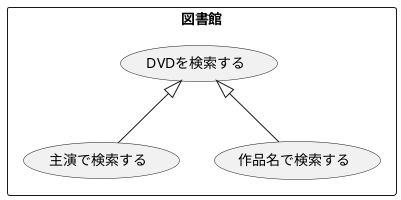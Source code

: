 @startuml 汎化
    rectangle 図書館 {
        usecase DVDを検索する
        usecase 主演で検索する
        usecase 作品名で検索する     
      }
    DVDを検索する <|-- 主演で検索する
    DVDを検索する <|-- 作品名で検索する
@enduml